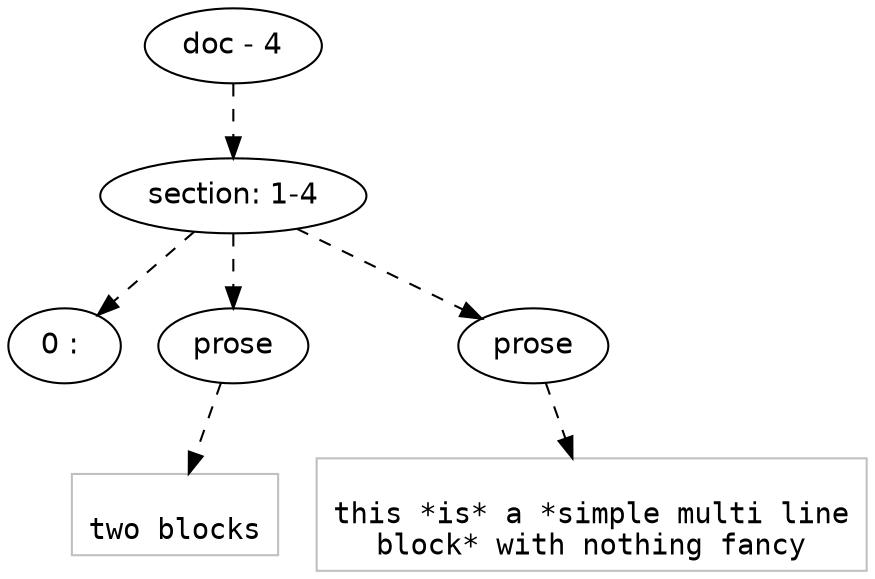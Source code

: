 digraph hierarchy {

node [fontname=Helvetica]
edge [style=dashed]

doc_0 [label="doc - 4"]


doc_0 -> { section_1}
{rank=same; section_1}

section_1 [label="section: 1-4"]


section_1 -> { header_2 prose_3 prose_4}
{rank=same; header_2 prose_3 prose_4}

header_2 [label="0 : "]

prose_3 [label="prose"]

prose_4 [label="prose"]


prose_3 -> leaf_5
leaf_5  [color=Gray,shape=rectangle,fontname=Inconsolata,label="
two blocks
"]
prose_4 -> leaf_6
leaf_6  [color=Gray,shape=rectangle,fontname=Inconsolata,label="
this *is* a *simple multi line
block* with nothing fancy"]

}
